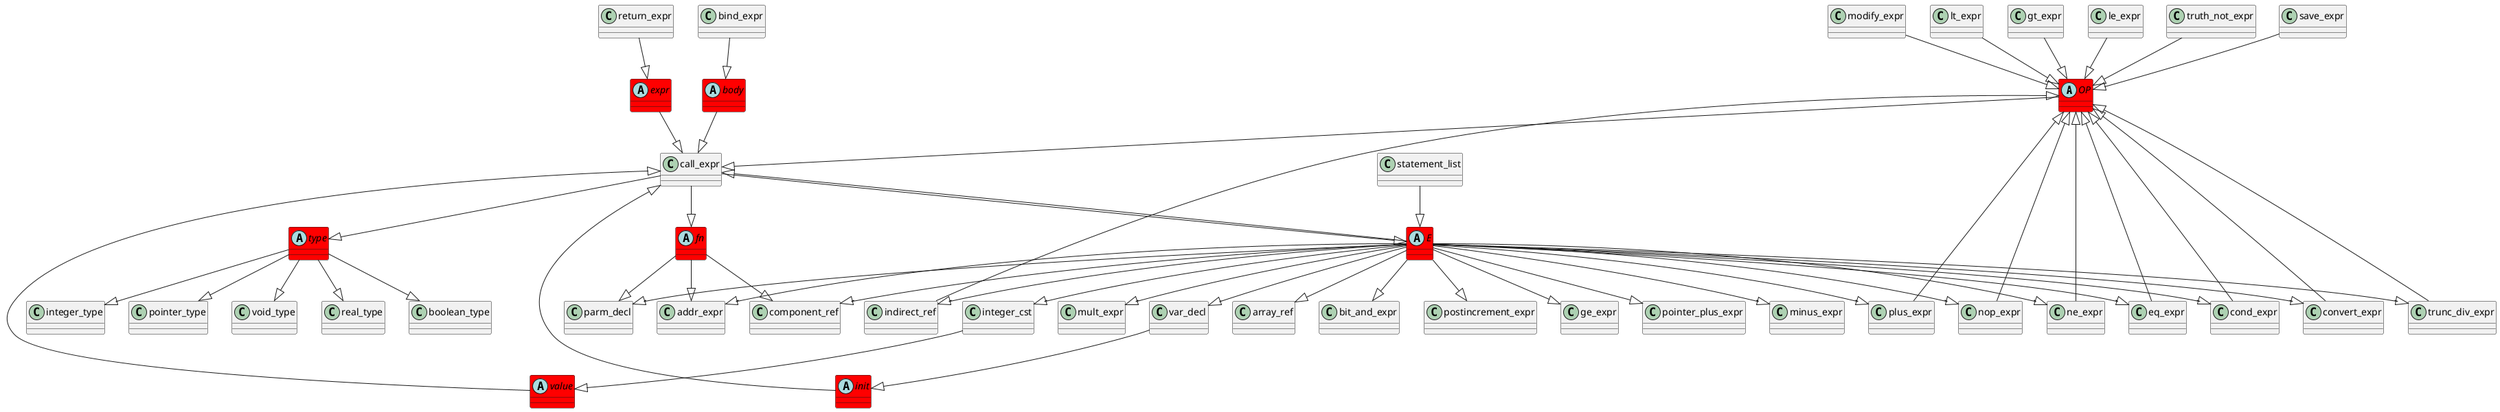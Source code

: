 @startuml
abstract class	OP	 #red	
OP	 --|> 	call_expr	
nop_expr	 --|> 	OP	
abstract class	type	 #red	
type	 --|> 	integer_type	
call_expr	 --|> 	type	
abstract class	fn	 #red	
fn	 --|> 	addr_expr	
call_expr	 --|> 	fn	
abstract class	E	 #red	
E	 --|> 	nop_expr	
call_expr	 --|> 	E	
E	 --|> 	parm_decl	
E	 --|> 	call_expr	
statement_list	 --|> 	E	
modify_expr	 --|> 	OP	
type	 --|> 	pointer_type	
E	 --|> 	integer_cst	
ne_expr	 --|> 	OP	
eq_expr	 --|> 	OP	
lt_expr	 --|> 	OP	
cond_expr	 --|> 	OP	
E	 --|> 	ge_expr	
gt_expr	 --|> 	OP	
type	 --|> 	void_type	
le_expr	 --|> 	OP	
abstract class	body	 #red	
body	 --|> 	call_expr	
bind_expr	 --|> 	body	
E	 --|> 	component_ref	
type	 --|> 	real_type	
convert_expr	 --|> 	OP	
E	 --|> 	var_decl	
E	 --|> 	addr_expr	
E	 --|> 	convert_expr	
abstract class	init	 #red	
init	 --|> 	call_expr	
var_decl	 --|> 	init	
fn	 --|> 	parm_decl	
E	 --|> 	eq_expr	
type	 --|> 	boolean_type	
trunc_div_expr	 --|> 	OP	
E	 --|> 	trunc_div_expr	
E	 --|> 	indirect_ref	
abstract class	value	 #red	
value	 --|> 	call_expr	
integer_cst	 --|> 	value	
abstract class	expr	 #red	
expr	 --|> 	call_expr	
return_expr	 --|> 	expr	
fn	 --|> 	component_ref	
indirect_ref	 --|> 	OP	
E	 --|> 	ne_expr	
truth_not_expr	 --|> 	OP	
E	 --|> 	pointer_plus_expr	
E	 --|> 	minus_expr	
E	 --|> 	mult_expr	
E	 --|> 	array_ref	
E	 --|> 	plus_expr	
E	 --|> 	bit_and_expr	
E	 --|> 	postincrement_expr	
E	 --|> 	cond_expr	
plus_expr	 --|> 	OP	
save_expr	 --|> 	OP	
@enduml
